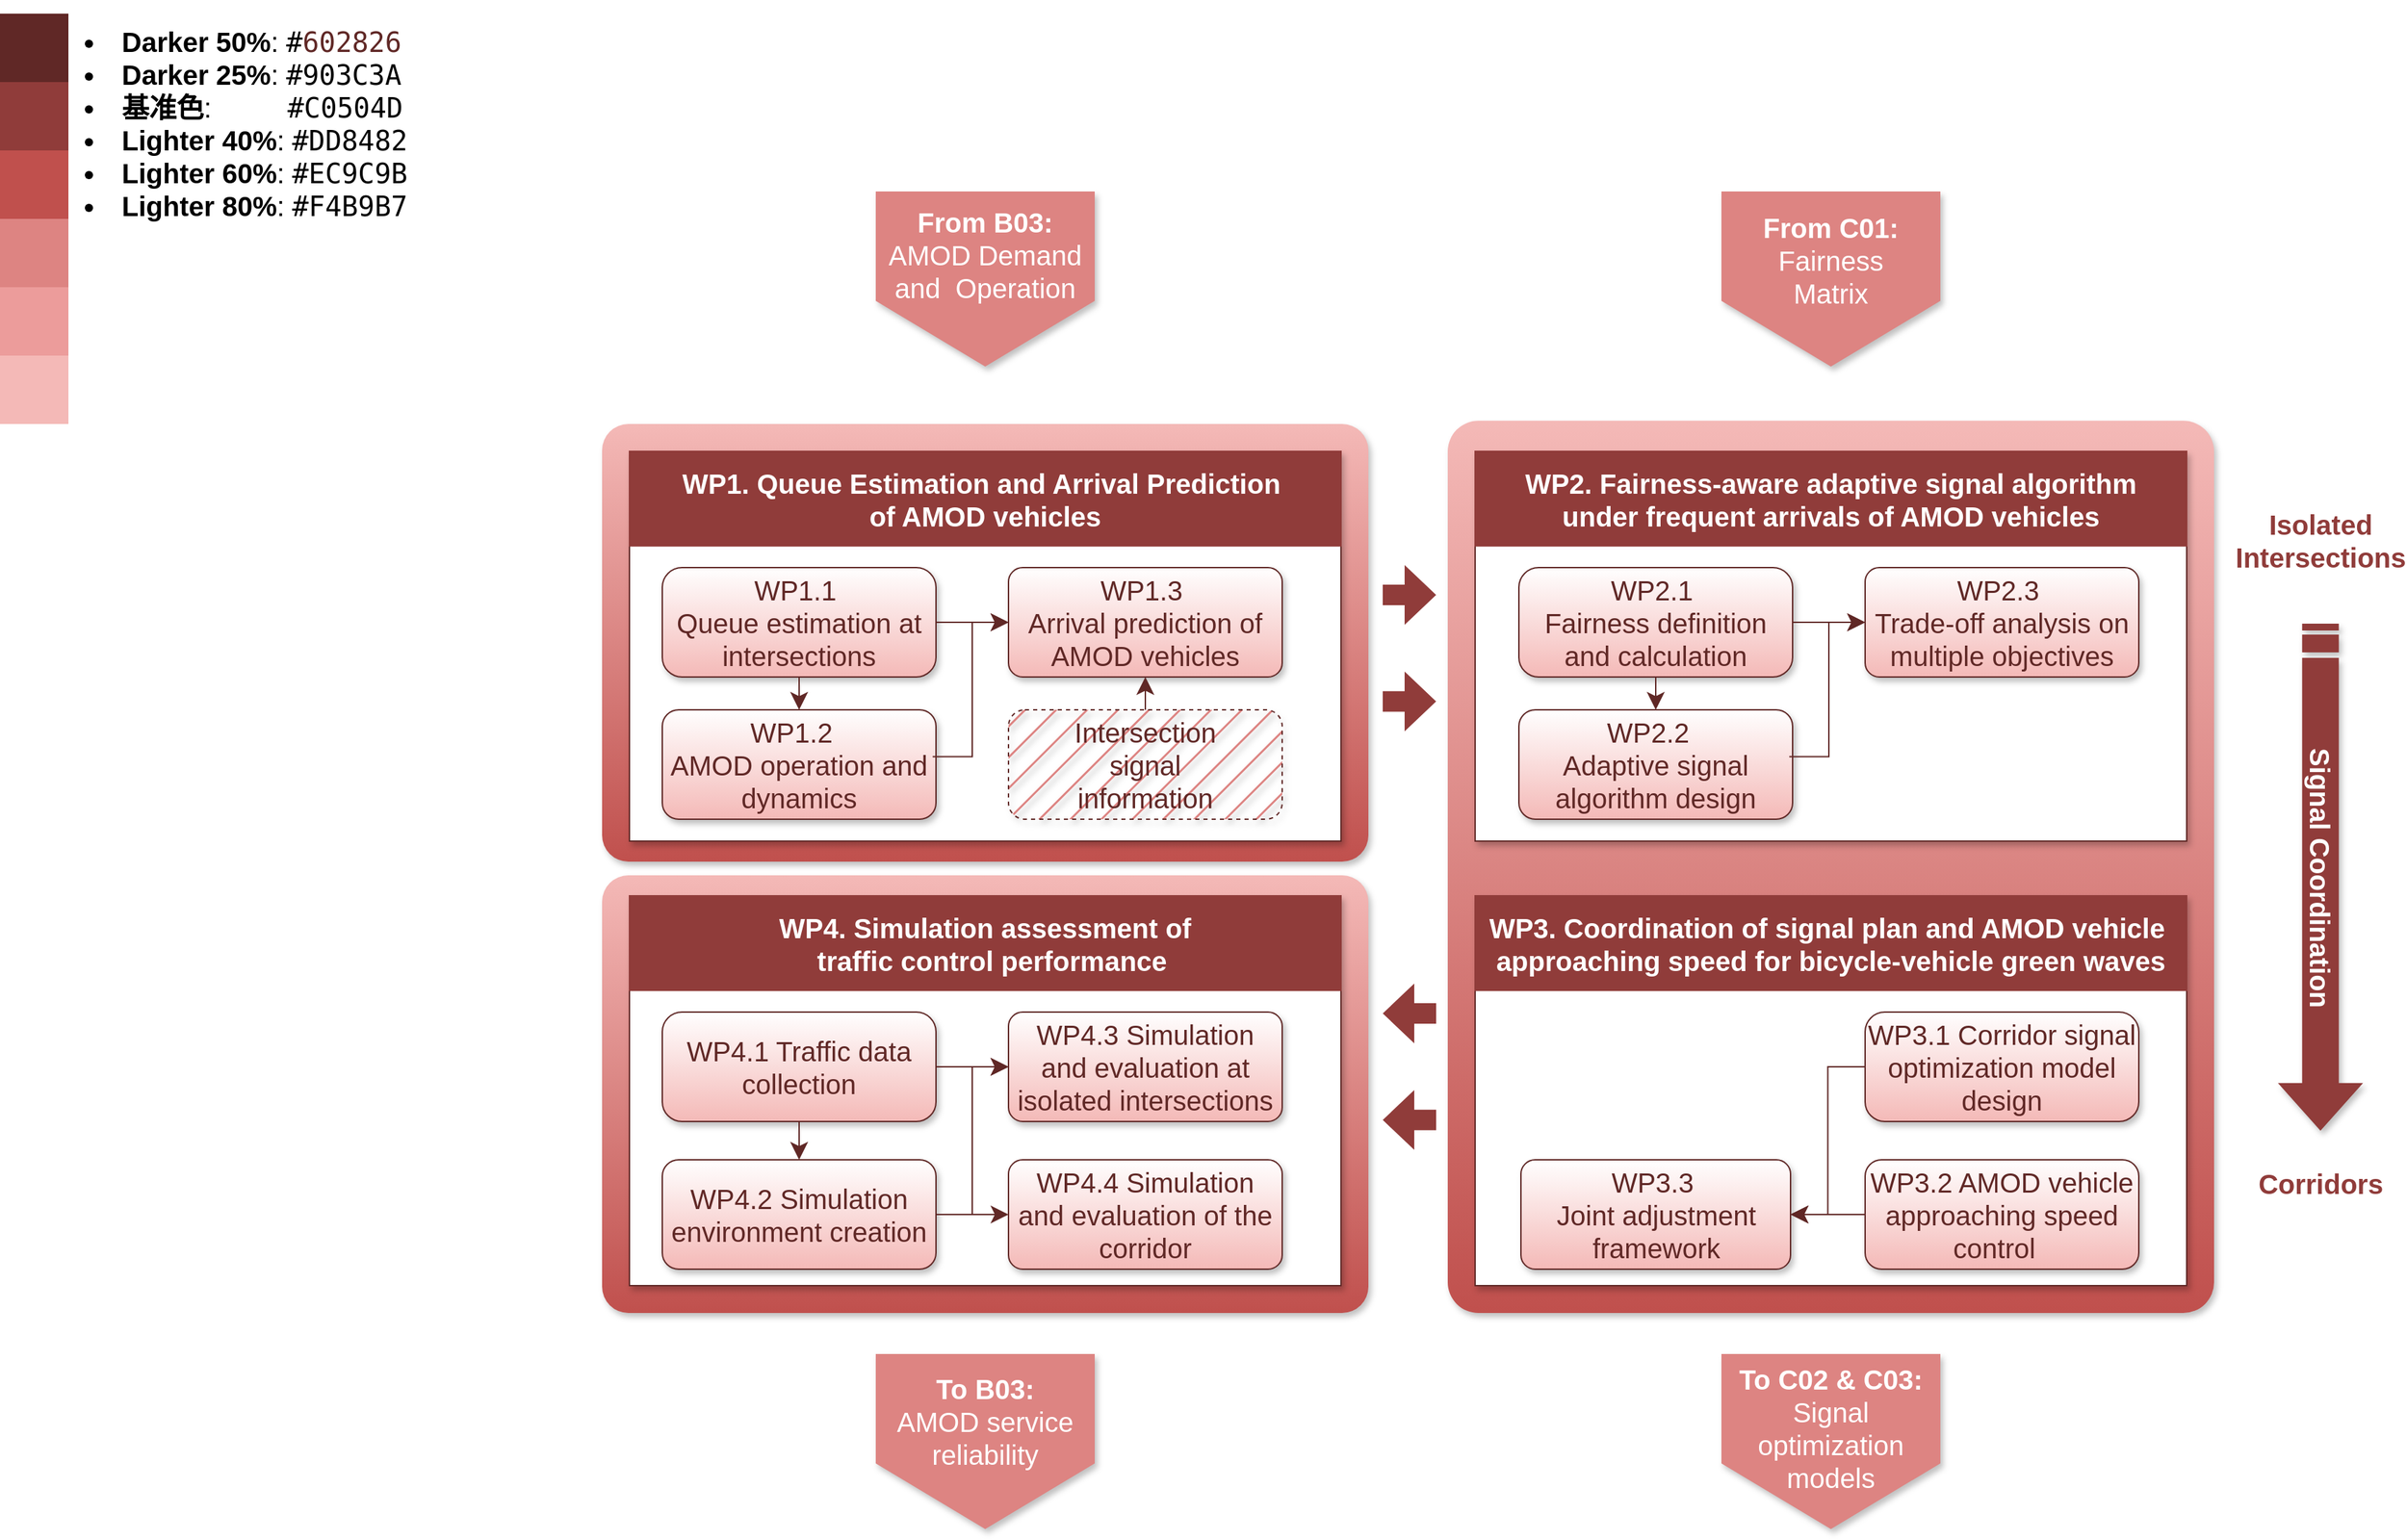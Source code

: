 <mxfile version="24.7.16">
  <diagram id="C5RBs43oDa-KdzZeNtuy" name="Page-1">
    <mxGraphModel dx="2442" dy="425" grid="1" gridSize="10" guides="1" tooltips="1" connect="1" arrows="1" fold="1" page="1" pageScale="1" pageWidth="1169" pageHeight="827" math="0" shadow="0">
      <root>
        <mxCell id="WIyWlLk6GJQsqaUBKTNV-0" />
        <object label="background" id="zRnvxChmmkFEFyJADCu1-0">
          <mxCell parent="WIyWlLk6GJQsqaUBKTNV-0" />
        </object>
        <mxCell id="zRnvxChmmkFEFyJADCu1-2" value="" style="rounded=1;whiteSpace=wrap;html=1;fillStyle=auto;fillColor=#F4B9B7;gradientColor=#C0504D;gradientDirection=south;dashed=1;strokeColor=none;shadow=1;arcSize=4;fontFamily=Arial;fontSource=https%3A%2F%2Ffonts.googleapis.com%2Fcss%3Ffamily%3DArial;" parent="zRnvxChmmkFEFyJADCu1-0" vertex="1">
          <mxGeometry x="1078" y="1157.62" width="560" height="652.38" as="geometry" />
        </mxCell>
        <mxCell id="zRnvxChmmkFEFyJADCu1-22" value="&lt;div&gt;&lt;br&gt;&lt;/div&gt;&lt;div&gt;&lt;div&gt;&lt;br&gt;&lt;/div&gt;&lt;div&gt;&lt;br&gt;&lt;/div&gt;&lt;div&gt;&lt;br&gt;&lt;/div&gt;&lt;div&gt;&lt;br&gt;&lt;/div&gt;&lt;div&gt;&lt;br&gt;&lt;/div&gt;&lt;div&gt;&lt;br&gt;&lt;/div&gt;&lt;div&gt;&lt;br&gt;&lt;/div&gt;&lt;div&gt;&lt;br&gt;&lt;/div&gt;&lt;div&gt;&lt;br&gt;&lt;/div&gt;&lt;br&gt;&lt;/div&gt;" style="rounded=0;whiteSpace=wrap;html=1;fillStyle=solid;fillColor=#FFFFFF;shadow=1;strokeColor=#602826;fontFamily=Arial;fontSource=https%3A%2F%2Ffonts.googleapis.com%2Fcss%3Ffamily%3DArial;" parent="zRnvxChmmkFEFyJADCu1-0" vertex="1">
          <mxGeometry x="1098" y="1180" width="520" height="285" as="geometry" />
        </mxCell>
        <mxCell id="zRnvxChmmkFEFyJADCu1-97" value="" style="rounded=1;whiteSpace=wrap;html=1;fillStyle=auto;fillColor=#F4B9B7;gradientColor=#C0504D;gradientDirection=south;dashed=1;strokeColor=none;shadow=1;arcSize=6;fontFamily=Arial;fontSource=https%3A%2F%2Ffonts.googleapis.com%2Fcss%3Ffamily%3DArial;" parent="zRnvxChmmkFEFyJADCu1-0" vertex="1">
          <mxGeometry x="460" y="1160" width="560" height="320" as="geometry" />
        </mxCell>
        <mxCell id="zRnvxChmmkFEFyJADCu1-23" value="&lt;div style=&quot;forced-color-adjust: none; font-style: normal; font-variant-ligatures: normal; font-variant-caps: normal; font-weight: 400; letter-spacing: normal; orphans: 2; text-align: center; text-indent: 0px; text-transform: none; widows: 2; word-spacing: 0px; -webkit-text-stroke-width: 0px; white-space: normal; text-decoration-thickness: initial; text-decoration-style: initial; text-decoration-color: initial; font-size: 20px;&quot;&gt;&lt;font style=&quot;font-size: 20px;&quot; color=&quot;#ffffff&quot;&gt;&lt;font style=&quot;font-size: 20px;&quot;&gt;&lt;b style=&quot;forced-color-adjust: none;&quot;&gt;WP2.&amp;nbsp;&lt;/b&gt;&lt;/font&gt;&lt;b style=&quot;&quot;&gt;Fairness-aware adaptive signal algorithm&lt;/b&gt;&lt;/font&gt;&lt;/div&gt;&lt;div style=&quot;font-size: 20px;&quot;&gt;&lt;b&gt;&lt;font style=&quot;font-size: 20px;&quot; color=&quot;#ffffff&quot;&gt;under frequent arrivals of AMOD vehicles&lt;/font&gt;&lt;/b&gt;&lt;/div&gt;" style="rounded=0;whiteSpace=wrap;html=1;align=center;verticalAlign=middle;fillColor=#903C3A;strokeColor=#903C3A;fontFamily=Arial;fontSource=https%3A%2F%2Ffonts.googleapis.com%2Fcss%3Ffamily%3DArial;aspect=fixed;" parent="zRnvxChmmkFEFyJADCu1-0" vertex="1">
          <mxGeometry x="1098" y="1180" width="520" height="69.15" as="geometry" />
        </mxCell>
        <mxCell id="zRnvxChmmkFEFyJADCu1-24" value="&lt;span style=&quot;font-weight: 400; font-size: 20px;&quot;&gt;&lt;font data-font-src=&quot;https://fonts.googleapis.com/css?family=Arial&quot; style=&quot;font-size: 20px;&quot;&gt;WP2.1&amp;nbsp;&lt;/font&gt;&lt;/span&gt;&lt;div style=&quot;font-size: 20px;&quot;&gt;&lt;span style=&quot;font-weight: 400; font-size: 20px;&quot;&gt;&lt;font data-font-src=&quot;https://fonts.googleapis.com/css?family=Arial&quot; style=&quot;font-size: 20px;&quot;&gt;Fairness definition and calculation&lt;/font&gt;&lt;/span&gt;&lt;/div&gt;" style="rounded=1;whiteSpace=wrap;html=1;arcSize=18;shadow=1;fontStyle=1;gradientColor=#F4B9B7;gradientDirection=south;strokeColor=#602826;fontColor=#602826;fontFamily=Arial;fontSource=https%3A%2F%2Ffonts.googleapis.com%2Fcss%3Ffamily%3DArial;fontSize=20;" parent="zRnvxChmmkFEFyJADCu1-0" vertex="1">
          <mxGeometry x="1130" y="1265" width="200" height="80" as="geometry" />
        </mxCell>
        <mxCell id="zRnvxChmmkFEFyJADCu1-25" value="WP2.2&amp;nbsp;&amp;nbsp;&lt;div style=&quot;font-size: 20px;&quot;&gt;Adaptive signal algorithm design&lt;/div&gt;" style="text;html=1;align=center;verticalAlign=middle;whiteSpace=wrap;rounded=1;strokeColor=#602826;fillColor=default;shadow=1;fontStyle=0;gradientColor=#F4B9B7;gradientDirection=south;fontColor=#602826;fontFamily=Arial;fontSource=https%3A%2F%2Ffonts.googleapis.com%2Fcss%3Ffamily%3DArial;fontSize=20;" parent="zRnvxChmmkFEFyJADCu1-0" vertex="1">
          <mxGeometry x="1130" y="1369" width="200" height="80" as="geometry" />
        </mxCell>
        <mxCell id="zRnvxChmmkFEFyJADCu1-26" value="&lt;span style=&quot;font-weight: 400; font-size: 20px;&quot;&gt;WP2.3&amp;nbsp;&lt;/span&gt;&lt;div style=&quot;font-size: 20px;&quot;&gt;&lt;span style=&quot;font-weight: 400; font-size: 20px;&quot;&gt;Trade-off analysis on multiple objectives&lt;/span&gt;&lt;/div&gt;" style="rounded=1;whiteSpace=wrap;html=1;arcSize=13;shadow=1;fontStyle=1;gradientColor=#F4B9B7;gradientDirection=south;fillColor=#FFFFFF;strokeColor=#602826;fontColor=#602826;fontFamily=Arial;fontSource=https%3A%2F%2Ffonts.googleapis.com%2Fcss%3Ffamily%3DArial;fontSize=20;" parent="zRnvxChmmkFEFyJADCu1-0" vertex="1">
          <mxGeometry x="1383" y="1265" width="200" height="80" as="geometry" />
        </mxCell>
        <mxCell id="zRnvxChmmkFEFyJADCu1-44" value="&lt;b style=&quot;font-size: 20px;&quot;&gt;Isolated Intersections&lt;/b&gt;" style="text;html=1;align=center;verticalAlign=middle;whiteSpace=wrap;rounded=0;fontColor=#903C3A;fontFamily=Arial;fontSource=https%3A%2F%2Ffonts.googleapis.com%2Fcss%3Ffamily%3DArial;fontSize=20;" parent="zRnvxChmmkFEFyJADCu1-0" vertex="1">
          <mxGeometry x="1685.77" y="1230" width="60" height="30" as="geometry" />
        </mxCell>
        <mxCell id="zRnvxChmmkFEFyJADCu1-45" value="&lt;b style=&quot;font-size: 20px;&quot;&gt;Corridors&lt;/b&gt;" style="text;html=1;align=center;verticalAlign=middle;whiteSpace=wrap;rounded=0;fontColor=#903C3A;fontFamily=Arial;fontSource=https%3A%2F%2Ffonts.googleapis.com%2Fcss%3Ffamily%3DArial;fontSize=20;" parent="zRnvxChmmkFEFyJADCu1-0" vertex="1">
          <mxGeometry x="1675.77" y="1700" width="80" height="30" as="geometry" />
        </mxCell>
        <mxCell id="zRnvxChmmkFEFyJADCu1-57" value="&lt;b style=&quot;font-size: 20px;&quot;&gt;&lt;font color=&quot;#ffffff&quot; style=&quot;font-size: 20px;&quot;&gt;Signal Coordination&lt;/font&gt;&lt;/b&gt;" style="html=1;shadow=1;dashed=0;align=center;verticalAlign=middle;shape=mxgraph.arrows2.stripedArrow;dy=0.57;dx=33.74;notch=25;rotation=90;strokeColor=#903C3A;fontFamily=Arial;fontSource=https%3A%2F%2Ffonts.googleapis.com%2Fcss%3Ffamily%3DArial;fontSize=20;fillColor=#903C3A;" parent="zRnvxChmmkFEFyJADCu1-0" vertex="1">
          <mxGeometry x="1530.995" y="1461.28" width="369.55" height="60" as="geometry" />
        </mxCell>
        <mxCell id="zRnvxChmmkFEFyJADCu1-76" value="" style="edgeStyle=orthogonalEdgeStyle;rounded=0;html=1;jettySize=auto;orthogonalLoop=1;fontSize=20;endArrow=classic;endFill=1;endSize=10;strokeWidth=1;shadow=0;labelBackgroundColor=none;entryX=0.5;entryY=0;entryDx=0;entryDy=0;strokeColor=#602826;fontFamily=Arial;fontSource=https%3A%2F%2Ffonts.googleapis.com%2Fcss%3Ffamily%3DArial;exitX=0.5;exitY=1;exitDx=0;exitDy=0;" parent="zRnvxChmmkFEFyJADCu1-0" source="zRnvxChmmkFEFyJADCu1-24" target="zRnvxChmmkFEFyJADCu1-25" edge="1">
          <mxGeometry y="10" relative="1" as="geometry">
            <mxPoint as="offset" />
            <mxPoint x="1419" y="1390" as="sourcePoint" />
            <mxPoint x="1419.04" y="1366" as="targetPoint" />
            <Array as="points" />
          </mxGeometry>
        </mxCell>
        <mxCell id="SRxlYoo3FdKlpQXrsNi6-1" value="" style="group" parent="zRnvxChmmkFEFyJADCu1-0" vertex="1" connectable="0">
          <mxGeometry x="660" y="1840" width="160" height="128" as="geometry" />
        </mxCell>
        <mxCell id="zRnvxChmmkFEFyJADCu1-40" value="" style="shape=offPageConnector;whiteSpace=wrap;html=1;rounded=0;fillColor=#DD8482;strokeColor=none;shadow=1;fontFamily=Arial;fontSource=https%3A%2F%2Ffonts.googleapis.com%2Fcss%3Ffamily%3DArial;aspect=fixed;" parent="SRxlYoo3FdKlpQXrsNi6-1" vertex="1">
          <mxGeometry width="160" height="128" as="geometry" />
        </mxCell>
        <mxCell id="zRnvxChmmkFEFyJADCu1-41" value="To B03:&lt;div style=&quot;font-size: 20px;&quot;&gt;&lt;span style=&quot;font-weight: normal; font-size: 20px;&quot;&gt;AMOD service reliability&lt;/span&gt;&lt;/div&gt;" style="text;html=1;align=center;verticalAlign=middle;whiteSpace=wrap;rounded=0;fontStyle=1;fontColor=#FFFFFF;fontFamily=Arial;fontSource=https%3A%2F%2Ffonts.googleapis.com%2Fcss%3Ffamily%3DArial;fontSize=20;" parent="SRxlYoo3FdKlpQXrsNi6-1" vertex="1">
          <mxGeometry x="5" y="31.5" width="150" height="35.44" as="geometry" />
        </mxCell>
        <mxCell id="SRxlYoo3FdKlpQXrsNi6-2" value="" style="group" parent="zRnvxChmmkFEFyJADCu1-0" vertex="1" connectable="0">
          <mxGeometry x="1278" y="1840" width="160" height="128" as="geometry" />
        </mxCell>
        <mxCell id="zRnvxChmmkFEFyJADCu1-42" value="" style="shape=offPageConnector;whiteSpace=wrap;html=1;rounded=0;fillColor=#DD8482;strokeColor=none;shadow=1;fontFamily=Arial;fontSource=https%3A%2F%2Ffonts.googleapis.com%2Fcss%3Ffamily%3DArial;aspect=fixed;" parent="SRxlYoo3FdKlpQXrsNi6-2" vertex="1">
          <mxGeometry width="160" height="128" as="geometry" />
        </mxCell>
        <mxCell id="zRnvxChmmkFEFyJADCu1-43" value="To C02 &amp;amp; C03:&lt;div style=&quot;font-size: 20px;&quot;&gt;&lt;span style=&quot;font-weight: normal; font-size: 20px;&quot;&gt;Signal optimization models&lt;/span&gt;&lt;/div&gt;" style="text;html=1;align=center;verticalAlign=middle;whiteSpace=wrap;rounded=0;fontStyle=1;fontColor=#FFFFFF;fontFamily=Arial;fontSource=https%3A%2F%2Ffonts.googleapis.com%2Fcss%3Ffamily%3DArial;fontSize=20;" parent="SRxlYoo3FdKlpQXrsNi6-2" vertex="1">
          <mxGeometry x="5" y="36.5" width="150" height="35" as="geometry" />
        </mxCell>
        <mxCell id="SRxlYoo3FdKlpQXrsNi6-3" value="" style="group" parent="zRnvxChmmkFEFyJADCu1-0" vertex="1" connectable="0">
          <mxGeometry x="660" y="990" width="160" height="128" as="geometry" />
        </mxCell>
        <mxCell id="zRnvxChmmkFEFyJADCu1-3" value="" style="shape=offPageConnector;whiteSpace=wrap;html=1;rounded=0;fillColor=#DD8482;strokeColor=none;shadow=1;fontFamily=Arial;fontSource=https%3A%2F%2Ffonts.googleapis.com%2Fcss%3Ffamily%3DArial;aspect=fixed;" parent="SRxlYoo3FdKlpQXrsNi6-3" vertex="1">
          <mxGeometry width="160" height="128" as="geometry" />
        </mxCell>
        <mxCell id="zRnvxChmmkFEFyJADCu1-4" value="From B03:&lt;div style=&quot;font-size: 20px;&quot;&gt;&lt;span style=&quot;font-weight: normal; font-size: 20px;&quot;&gt;AMOD Demand and&amp;nbsp; Operation&lt;/span&gt;&lt;/div&gt;" style="text;html=1;align=center;verticalAlign=middle;whiteSpace=wrap;rounded=0;fontStyle=1;fontColor=#FFFFFF;fontFamily=Arial;fontSource=https%3A%2F%2Ffonts.googleapis.com%2Fcss%3Ffamily%3DArial;fontSize=20;" parent="SRxlYoo3FdKlpQXrsNi6-3" vertex="1">
          <mxGeometry x="5" y="29" width="150" height="33.5" as="geometry" />
        </mxCell>
        <mxCell id="SRxlYoo3FdKlpQXrsNi6-4" value="" style="group" parent="zRnvxChmmkFEFyJADCu1-0" vertex="1" connectable="0">
          <mxGeometry x="1278" y="990" width="160" height="128" as="geometry" />
        </mxCell>
        <mxCell id="zRnvxChmmkFEFyJADCu1-5" value="" style="shape=offPageConnector;whiteSpace=wrap;html=1;rounded=0;fillColor=#DD8482;strokeColor=none;shadow=1;fontFamily=Arial;fontSource=https%3A%2F%2Ffonts.googleapis.com%2Fcss%3Ffamily%3DArial;aspect=fixed;" parent="SRxlYoo3FdKlpQXrsNi6-4" vertex="1">
          <mxGeometry width="160" height="128" as="geometry" />
        </mxCell>
        <mxCell id="zRnvxChmmkFEFyJADCu1-6" value="&lt;font data-font-src=&quot;https://fonts.googleapis.com/css?family=Arial&quot; style=&quot;font-size: 20px;&quot;&gt;From C01:&lt;/font&gt;&lt;div style=&quot;font-size: 20px;&quot;&gt;&lt;span style=&quot;font-weight: normal; font-size: 20px;&quot;&gt;&lt;font data-font-src=&quot;https://fonts.googleapis.com/css?family=Arial&quot; style=&quot;font-size: 20px;&quot;&gt;Fairness&lt;/font&gt;&lt;/span&gt;&lt;/div&gt;&lt;div style=&quot;font-size: 20px;&quot;&gt;&lt;span style=&quot;font-weight: normal; font-size: 20px;&quot;&gt;&lt;font style=&quot;font-size: 20px;&quot;&gt;Matrix&lt;/font&gt;&lt;/span&gt;&lt;/div&gt;" style="text;html=1;align=center;verticalAlign=middle;whiteSpace=wrap;rounded=0;fontStyle=1;fontColor=#FFFFFF;fontFamily=Arial;fontSource=https%3A%2F%2Ffonts.googleapis.com%2Fcss%3Ffamily%3DArial;fontSize=20;" parent="SRxlYoo3FdKlpQXrsNi6-4" vertex="1">
          <mxGeometry x="5" y="32.5" width="150" height="35" as="geometry" />
        </mxCell>
        <mxCell id="SRxlYoo3FdKlpQXrsNi6-8" value="" style="edgeStyle=orthogonalEdgeStyle;rounded=0;orthogonalLoop=1;jettySize=auto;html=1;strokeColor=#602826;endSize=10;entryX=0;entryY=0.5;entryDx=0;entryDy=0;" parent="zRnvxChmmkFEFyJADCu1-0" source="zRnvxChmmkFEFyJADCu1-24" target="zRnvxChmmkFEFyJADCu1-26" edge="1">
          <mxGeometry relative="1" as="geometry">
            <mxPoint x="1394" y="1304" as="targetPoint" />
          </mxGeometry>
        </mxCell>
        <mxCell id="sRhsCP6IzzSx_rNH7XnL-1" value="" style="edgeStyle=orthogonalEdgeStyle;rounded=0;html=1;jettySize=auto;orthogonalLoop=1;fontSize=20;endArrow=classic;endFill=1;endSize=10;strokeWidth=1;shadow=0;labelBackgroundColor=none;entryX=0;entryY=0.5;entryDx=0;entryDy=0;strokeColor=#602826;fontFamily=Arial;fontSource=https%3A%2F%2Ffonts.googleapis.com%2Fcss%3Ffamily%3DArial;exitX=0.988;exitY=0.428;exitDx=0;exitDy=0;exitPerimeter=0;" parent="zRnvxChmmkFEFyJADCu1-0" source="zRnvxChmmkFEFyJADCu1-25" target="zRnvxChmmkFEFyJADCu1-26" edge="1">
          <mxGeometry y="10" relative="1" as="geometry">
            <mxPoint as="offset" />
            <mxPoint x="1248" y="1348" as="sourcePoint" />
            <mxPoint x="1394" y="1299" as="targetPoint" />
            <Array as="points" />
          </mxGeometry>
        </mxCell>
        <mxCell id="sRhsCP6IzzSx_rNH7XnL-3" value="" style="edgeStyle=orthogonalEdgeStyle;rounded=0;html=1;jettySize=auto;orthogonalLoop=1;fontSize=20;endArrow=classic;endFill=1;endSize=10;strokeWidth=1;shadow=0;labelBackgroundColor=none;entryX=0.5;entryY=0;entryDx=0;entryDy=0;strokeColor=#903C3A;fontFamily=Arial;fontSource=https%3A%2F%2Ffonts.googleapis.com%2Fcss%3Ffamily%3DArial;exitX=0.5;exitY=1;exitDx=0;exitDy=0;" parent="zRnvxChmmkFEFyJADCu1-0" edge="1">
          <mxGeometry y="10" relative="1" as="geometry">
            <mxPoint as="offset" />
            <mxPoint x="1493" y="1673" as="sourcePoint" />
            <mxPoint x="1493" y="1710" as="targetPoint" />
            <Array as="points" />
          </mxGeometry>
        </mxCell>
        <mxCell id="sRhsCP6IzzSx_rNH7XnL-4" value="&lt;div&gt;&lt;br&gt;&lt;/div&gt;&lt;div&gt;&lt;div&gt;&lt;br&gt;&lt;/div&gt;&lt;div&gt;&lt;br&gt;&lt;/div&gt;&lt;div&gt;&lt;br&gt;&lt;/div&gt;&lt;div&gt;&lt;br&gt;&lt;/div&gt;&lt;div&gt;&lt;br&gt;&lt;/div&gt;&lt;div&gt;&lt;br&gt;&lt;/div&gt;&lt;div&gt;&lt;br&gt;&lt;/div&gt;&lt;div&gt;&lt;br&gt;&lt;/div&gt;&lt;div&gt;&lt;br&gt;&lt;/div&gt;&lt;br&gt;&lt;/div&gt;" style="rounded=0;whiteSpace=wrap;html=1;fillStyle=solid;fillColor=#FFFFFF;shadow=1;strokeColor=#602826;fontFamily=Arial;fontSource=https%3A%2F%2Ffonts.googleapis.com%2Fcss%3Ffamily%3DArial;" parent="zRnvxChmmkFEFyJADCu1-0" vertex="1">
          <mxGeometry x="1098" y="1505" width="520" height="285" as="geometry" />
        </mxCell>
        <mxCell id="sRhsCP6IzzSx_rNH7XnL-5" value="&lt;div style=&quot;forced-color-adjust: none; font-style: normal; font-variant-ligatures: normal; font-variant-caps: normal; font-weight: 400; letter-spacing: normal; orphans: 2; text-align: center; text-indent: 0px; text-transform: none; widows: 2; word-spacing: 0px; -webkit-text-stroke-width: 0px; white-space: normal; text-decoration-thickness: initial; text-decoration-style: initial; text-decoration-color: initial; font-size: 20px;&quot;&gt;&lt;div style=&quot;font-weight: 700;&quot;&gt;&lt;font style=&quot;font-size: 20px;&quot; color=&quot;#ffffff&quot;&gt;WP3.&amp;nbsp;&lt;span style=&quot;text-align: start; white-space: pre;&quot;&gt;Coordination of signal plan and AMOD vehicle &lt;/span&gt;&lt;/font&gt;&lt;/div&gt;&lt;div style=&quot;font-weight: 700;&quot;&gt;&lt;font style=&quot;font-size: 20px;&quot; color=&quot;#ffffff&quot;&gt;&lt;span style=&quot;text-align: start; white-space: pre;&quot;&gt;approaching speed for bicycle-vehicle &lt;/span&gt;&lt;/font&gt;&lt;span style=&quot;color: rgb(255, 255, 255); text-align: start; white-space: pre;&quot;&gt;green wave&lt;/span&gt;&lt;span style=&quot;color: rgb(255, 255, 255); text-align: start; white-space: pre;&quot;&gt;s&lt;/span&gt;&lt;/div&gt;&lt;/div&gt;" style="rounded=0;whiteSpace=wrap;html=1;align=center;verticalAlign=middle;fillColor=#903C3A;strokeColor=#903C3A;fontFamily=Arial;fontSource=https%3A%2F%2Ffonts.googleapis.com%2Fcss%3Ffamily%3DArial;aspect=fixed;" parent="zRnvxChmmkFEFyJADCu1-0" vertex="1">
          <mxGeometry x="1098" y="1505" width="520" height="69.15" as="geometry" />
        </mxCell>
        <mxCell id="sRhsCP6IzzSx_rNH7XnL-6" value="&lt;span style=&quot;&quot;&gt;WP3.1&amp;nbsp;&lt;span style=&quot;background-color: initial;&quot;&gt;Corridor signal optimization model design&lt;/span&gt;&lt;/span&gt;" style="rounded=1;whiteSpace=wrap;html=1;arcSize=18;shadow=1;fontStyle=0;gradientColor=#F4B9B7;gradientDirection=south;strokeColor=#602826;fontColor=#602826;fontFamily=Arial;fontSource=https%3A%2F%2Ffonts.googleapis.com%2Fcss%3Ffamily%3DArial;fontSize=20;" parent="zRnvxChmmkFEFyJADCu1-0" vertex="1">
          <mxGeometry x="1383" y="1590" width="200" height="80" as="geometry" />
        </mxCell>
        <mxCell id="sRhsCP6IzzSx_rNH7XnL-7" value="&lt;span style=&quot;&quot;&gt;&lt;font style=&quot;font-size: 20px;&quot;&gt;WP3.2 AMOD vehicle approaching speed control&amp;nbsp;&amp;nbsp;&lt;/font&gt;&lt;/span&gt;" style="text;html=1;align=center;verticalAlign=middle;whiteSpace=wrap;rounded=1;strokeColor=#602826;fillColor=default;shadow=1;fontStyle=0;gradientColor=#F4B9B7;gradientDirection=south;fontColor=#602826;fontFamily=Arial;fontSource=https%3A%2F%2Ffonts.googleapis.com%2Fcss%3Ffamily%3DArial;fontSize=20;" parent="zRnvxChmmkFEFyJADCu1-0" vertex="1">
          <mxGeometry x="1383" y="1698" width="200" height="80" as="geometry" />
        </mxCell>
        <mxCell id="sRhsCP6IzzSx_rNH7XnL-8" value="&lt;span style=&quot;font-weight: 400;&quot;&gt;&lt;font style=&quot;font-size: 20px;&quot;&gt;WP3.3&amp;nbsp;&lt;/font&gt;&lt;/span&gt;&lt;div style=&quot;&quot;&gt;&lt;span style=&quot;font-weight: 400;&quot;&gt;Joint adjustment framework&lt;/span&gt;&lt;/div&gt;" style="rounded=1;whiteSpace=wrap;html=1;arcSize=13;shadow=1;fontStyle=1;gradientColor=#F4B9B7;gradientDirection=south;fillColor=#FFFFFF;strokeColor=#602826;fontColor=#602826;fontFamily=Arial;fontSource=https%3A%2F%2Ffonts.googleapis.com%2Fcss%3Ffamily%3DArial;fontSize=20;" parent="zRnvxChmmkFEFyJADCu1-0" vertex="1">
          <mxGeometry x="1131.5" y="1698" width="197" height="80" as="geometry" />
        </mxCell>
        <mxCell id="sRhsCP6IzzSx_rNH7XnL-10" value="" style="edgeStyle=orthogonalEdgeStyle;rounded=0;orthogonalLoop=1;jettySize=auto;html=1;strokeColor=#602826;endSize=10;entryX=1;entryY=0.5;entryDx=0;entryDy=0;" parent="zRnvxChmmkFEFyJADCu1-0" source="sRhsCP6IzzSx_rNH7XnL-6" target="sRhsCP6IzzSx_rNH7XnL-8" edge="1">
          <mxGeometry relative="1" as="geometry">
            <mxPoint x="1394" y="1889" as="targetPoint" />
          </mxGeometry>
        </mxCell>
        <mxCell id="sRhsCP6IzzSx_rNH7XnL-11" value="" style="edgeStyle=orthogonalEdgeStyle;rounded=0;html=1;jettySize=auto;orthogonalLoop=1;fontSize=20;endArrow=classic;endFill=1;endSize=10;strokeWidth=1;shadow=0;labelBackgroundColor=none;entryX=1;entryY=0.5;entryDx=0;entryDy=0;strokeColor=#602826;fontFamily=Arial;fontSource=https%3A%2F%2Ffonts.googleapis.com%2Fcss%3Ffamily%3DArial;exitX=0;exitY=0.5;exitDx=0;exitDy=0;" parent="zRnvxChmmkFEFyJADCu1-0" source="sRhsCP6IzzSx_rNH7XnL-7" target="sRhsCP6IzzSx_rNH7XnL-8" edge="1">
          <mxGeometry y="10" relative="1" as="geometry">
            <mxPoint as="offset" />
            <mxPoint x="1248" y="1933" as="sourcePoint" />
            <mxPoint x="1394" y="1884" as="targetPoint" />
            <Array as="points" />
          </mxGeometry>
        </mxCell>
        <mxCell id="wY2xXW73RIS2hQM-EA6c-21" value="" style="edgeStyle=orthogonalEdgeStyle;rounded=0;html=1;jettySize=auto;orthogonalLoop=1;fontSize=20;endArrow=classic;endFill=1;endSize=10;strokeWidth=1;shadow=0;labelBackgroundColor=none;entryX=0;entryY=0.5;entryDx=0;entryDy=0;strokeColor=#903C3A;fontFamily=Arial;fontSource=https%3A%2F%2Ffonts.googleapis.com%2Fcss%3Ffamily%3DArial;exitX=1;exitY=0.5;exitDx=0;exitDy=0;" parent="zRnvxChmmkFEFyJADCu1-0" source="wY2xXW73RIS2hQM-EA6c-25" edge="1">
          <mxGeometry y="10" relative="1" as="geometry">
            <mxPoint as="offset" />
            <mxPoint x="622" y="1353" as="sourcePoint" />
            <mxPoint x="768" y="1304" as="targetPoint" />
            <Array as="points" />
          </mxGeometry>
        </mxCell>
        <mxCell id="wY2xXW73RIS2hQM-EA6c-22" value="" style="edgeStyle=orthogonalEdgeStyle;rounded=0;html=1;jettySize=auto;orthogonalLoop=1;fontSize=20;endArrow=classic;endFill=1;endSize=10;strokeWidth=1;shadow=0;labelBackgroundColor=none;entryX=0.5;entryY=0;entryDx=0;entryDy=0;strokeColor=#903C3A;fontFamily=Arial;fontSource=https%3A%2F%2Ffonts.googleapis.com%2Fcss%3Ffamily%3DArial;exitX=0.5;exitY=1;exitDx=0;exitDy=0;" parent="zRnvxChmmkFEFyJADCu1-0" edge="1">
          <mxGeometry y="10" relative="1" as="geometry">
            <mxPoint as="offset" />
            <mxPoint x="614" y="1348" as="sourcePoint" />
            <mxPoint x="614" y="1385" as="targetPoint" />
            <Array as="points" />
          </mxGeometry>
        </mxCell>
        <mxCell id="wY2xXW73RIS2hQM-EA6c-23" value="&lt;div&gt;&lt;br&gt;&lt;/div&gt;&lt;div&gt;&lt;div&gt;&lt;br&gt;&lt;/div&gt;&lt;div&gt;&lt;br&gt;&lt;/div&gt;&lt;div&gt;&lt;br&gt;&lt;/div&gt;&lt;div&gt;&lt;br&gt;&lt;/div&gt;&lt;div&gt;&lt;br&gt;&lt;/div&gt;&lt;div&gt;&lt;br&gt;&lt;/div&gt;&lt;div&gt;&lt;br&gt;&lt;/div&gt;&lt;div&gt;&lt;br&gt;&lt;/div&gt;&lt;div&gt;&lt;br&gt;&lt;/div&gt;&lt;br&gt;&lt;/div&gt;" style="rounded=0;whiteSpace=wrap;html=1;fillStyle=solid;fillColor=#FFFFFF;shadow=1;strokeColor=#602826;fontFamily=Arial;fontSource=https%3A%2F%2Ffonts.googleapis.com%2Fcss%3Ffamily%3DArial;" parent="zRnvxChmmkFEFyJADCu1-0" vertex="1">
          <mxGeometry x="480" y="1180" width="520" height="285" as="geometry" />
        </mxCell>
        <mxCell id="wY2xXW73RIS2hQM-EA6c-24" value="&lt;div style=&quot;forced-color-adjust: none; font-style: normal; font-variant-ligatures: normal; font-variant-caps: normal; font-weight: 400; letter-spacing: normal; orphans: 2; text-align: center; text-indent: 0px; text-transform: none; widows: 2; word-spacing: 0px; -webkit-text-stroke-width: 0px; white-space: normal; text-decoration-thickness: initial; text-decoration-style: initial; text-decoration-color: initial; font-size: 20px;&quot;&gt;&lt;font style=&quot;font-size: 20px;&quot; color=&quot;#ffffff&quot;&gt;&lt;font style=&quot;font-size: 20px;&quot;&gt;&lt;b style=&quot;forced-color-adjust: none;&quot;&gt;WP1.&amp;nbsp;&lt;/b&gt;&lt;/font&gt;&lt;/font&gt;&lt;b style=&quot;background-color: initial; color: rgb(255, 255, 255);&quot;&gt;&lt;font style=&quot;font-size: 20px;&quot;&gt;Queue Estimation and Arrival Prediction&amp;nbsp;&lt;/font&gt;&lt;/b&gt;&lt;/div&gt;&lt;div style=&quot;font-size: 20px;&quot;&gt;&lt;b&gt;&lt;font style=&quot;font-size: 20px;&quot; color=&quot;#ffffff&quot;&gt;of AMOD vehicles&lt;/font&gt;&lt;/b&gt;&lt;/div&gt;" style="rounded=0;whiteSpace=wrap;html=1;align=center;verticalAlign=middle;fillColor=#903C3A;strokeColor=#903C3A;fontFamily=Arial;fontSource=https%3A%2F%2Ffonts.googleapis.com%2Fcss%3Ffamily%3DArial;aspect=fixed;" parent="zRnvxChmmkFEFyJADCu1-0" vertex="1">
          <mxGeometry x="480" y="1180" width="520" height="69.15" as="geometry" />
        </mxCell>
        <mxCell id="wY2xXW73RIS2hQM-EA6c-25" value="&lt;span style=&quot;font-weight: 400;&quot;&gt;&lt;font data-font-src=&quot;https://fonts.googleapis.com/css?family=Arial&quot; style=&quot;font-size: 20px;&quot;&gt;WP1.1&amp;nbsp;&lt;/font&gt;&lt;/span&gt;&lt;div style=&quot;&quot;&gt;&lt;span style=&quot;font-weight: 400;&quot;&gt;&lt;font style=&quot;font-size: 20px;&quot;&gt;Queue estimation at intersections&lt;/font&gt;&lt;/span&gt;&lt;br&gt;&lt;/div&gt;" style="rounded=1;whiteSpace=wrap;html=1;arcSize=18;shadow=1;fontStyle=1;gradientColor=#F4B9B7;gradientDirection=south;strokeColor=#602826;fontColor=#602826;fontFamily=Arial;fontSource=https%3A%2F%2Ffonts.googleapis.com%2Fcss%3Ffamily%3DArial;fontSize=20;" parent="zRnvxChmmkFEFyJADCu1-0" vertex="1">
          <mxGeometry x="504" y="1265" width="200" height="80" as="geometry" />
        </mxCell>
        <mxCell id="wY2xXW73RIS2hQM-EA6c-26" value="&lt;span style=&quot;font-weight: 400;&quot;&gt;&lt;font style=&quot;font-size: 20px;&quot;&gt;WP1.2&amp;nbsp;&amp;nbsp;&lt;/font&gt;&lt;/span&gt;&lt;div style=&quot;&quot;&gt;&lt;span style=&quot;font-weight: 400;&quot;&gt;&lt;font style=&quot;font-size: 20px;&quot;&gt;AMOD operation and dynamics&lt;/font&gt;&lt;/span&gt;&lt;/div&gt;" style="text;html=1;align=center;verticalAlign=middle;whiteSpace=wrap;rounded=1;strokeColor=#602826;fillColor=default;shadow=1;fontStyle=1;gradientColor=#F4B9B7;gradientDirection=south;fontColor=#602826;fontFamily=Arial;fontSource=https%3A%2F%2Ffonts.googleapis.com%2Fcss%3Ffamily%3DArial;fontSize=20;" parent="zRnvxChmmkFEFyJADCu1-0" vertex="1">
          <mxGeometry x="504" y="1369" width="200" height="80" as="geometry" />
        </mxCell>
        <mxCell id="wY2xXW73RIS2hQM-EA6c-27" value="&lt;span style=&quot;&quot;&gt;&lt;font style=&quot;font-size: 20px;&quot;&gt;WP1.3&amp;nbsp;&lt;/font&gt;&lt;/span&gt;&lt;div style=&quot;&quot;&gt;&lt;span style=&quot;&quot;&gt;&lt;font style=&quot;font-size: 20px;&quot;&gt;Arrival prediction of AMOD vehicles&lt;/font&gt;&lt;/span&gt;&lt;/div&gt;" style="rounded=1;whiteSpace=wrap;html=1;arcSize=13;shadow=1;fontStyle=0;gradientColor=#F4B9B7;gradientDirection=south;fillColor=#FFFFFF;strokeColor=#602826;fontColor=#602826;fontFamily=Arial;fontSource=https%3A%2F%2Ffonts.googleapis.com%2Fcss%3Ffamily%3DArial;fontSize=20;" parent="zRnvxChmmkFEFyJADCu1-0" vertex="1">
          <mxGeometry x="757" y="1265" width="200" height="80" as="geometry" />
        </mxCell>
        <mxCell id="wY2xXW73RIS2hQM-EA6c-28" value="" style="edgeStyle=orthogonalEdgeStyle;rounded=0;html=1;jettySize=auto;orthogonalLoop=1;fontSize=20;endArrow=classic;endFill=1;endSize=10;strokeWidth=1;shadow=0;labelBackgroundColor=none;entryX=0.5;entryY=0;entryDx=0;entryDy=0;strokeColor=#602826;fontFamily=Arial;fontSource=https%3A%2F%2Ffonts.googleapis.com%2Fcss%3Ffamily%3DArial;exitX=0.5;exitY=1;exitDx=0;exitDy=0;" parent="zRnvxChmmkFEFyJADCu1-0" source="wY2xXW73RIS2hQM-EA6c-25" target="wY2xXW73RIS2hQM-EA6c-26" edge="1">
          <mxGeometry y="10" relative="1" as="geometry">
            <mxPoint as="offset" />
            <mxPoint x="793" y="1390" as="sourcePoint" />
            <mxPoint x="793.04" y="1366" as="targetPoint" />
            <Array as="points" />
          </mxGeometry>
        </mxCell>
        <mxCell id="wY2xXW73RIS2hQM-EA6c-29" value="" style="edgeStyle=orthogonalEdgeStyle;rounded=0;orthogonalLoop=1;jettySize=auto;html=1;strokeColor=#602826;endSize=10;entryX=0;entryY=0.5;entryDx=0;entryDy=0;" parent="zRnvxChmmkFEFyJADCu1-0" source="wY2xXW73RIS2hQM-EA6c-25" target="wY2xXW73RIS2hQM-EA6c-27" edge="1">
          <mxGeometry relative="1" as="geometry">
            <mxPoint x="768" y="1304" as="targetPoint" />
          </mxGeometry>
        </mxCell>
        <mxCell id="wY2xXW73RIS2hQM-EA6c-30" value="" style="edgeStyle=orthogonalEdgeStyle;rounded=0;html=1;jettySize=auto;orthogonalLoop=1;fontSize=20;endArrow=classic;endFill=1;endSize=10;strokeWidth=1;shadow=0;labelBackgroundColor=none;entryX=0;entryY=0.5;entryDx=0;entryDy=0;strokeColor=#602826;fontFamily=Arial;fontSource=https%3A%2F%2Ffonts.googleapis.com%2Fcss%3Ffamily%3DArial;exitX=0.988;exitY=0.428;exitDx=0;exitDy=0;exitPerimeter=0;" parent="zRnvxChmmkFEFyJADCu1-0" source="wY2xXW73RIS2hQM-EA6c-26" target="wY2xXW73RIS2hQM-EA6c-27" edge="1">
          <mxGeometry y="10" relative="1" as="geometry">
            <mxPoint as="offset" />
            <mxPoint x="622" y="1348" as="sourcePoint" />
            <mxPoint x="768" y="1299" as="targetPoint" />
            <Array as="points" />
          </mxGeometry>
        </mxCell>
        <mxCell id="wY2xXW73RIS2hQM-EA6c-31" value="" style="rounded=1;whiteSpace=wrap;html=1;fillStyle=auto;fillColor=#F4B9B7;gradientColor=#C0504D;gradientDirection=south;dashed=1;strokeColor=none;shadow=1;arcSize=6;fontFamily=Arial;fontSource=https%3A%2F%2Ffonts.googleapis.com%2Fcss%3Ffamily%3DArial;" parent="zRnvxChmmkFEFyJADCu1-0" vertex="1">
          <mxGeometry x="460" y="1490" width="560" height="320" as="geometry" />
        </mxCell>
        <mxCell id="wY2xXW73RIS2hQM-EA6c-32" value="" style="edgeStyle=orthogonalEdgeStyle;rounded=0;html=1;jettySize=auto;orthogonalLoop=1;fontSize=20;endArrow=classic;endFill=1;endSize=10;strokeWidth=1;shadow=0;labelBackgroundColor=none;entryX=0;entryY=0.5;entryDx=0;entryDy=0;strokeColor=#903C3A;fontFamily=Arial;fontSource=https%3A%2F%2Ffonts.googleapis.com%2Fcss%3Ffamily%3DArial;exitX=1;exitY=0.5;exitDx=0;exitDy=0;" parent="zRnvxChmmkFEFyJADCu1-0" source="wY2xXW73RIS2hQM-EA6c-36" edge="1">
          <mxGeometry y="10" relative="1" as="geometry">
            <mxPoint as="offset" />
            <mxPoint x="622" y="1678" as="sourcePoint" />
            <mxPoint x="768" y="1629" as="targetPoint" />
            <Array as="points" />
          </mxGeometry>
        </mxCell>
        <mxCell id="wY2xXW73RIS2hQM-EA6c-33" value="" style="edgeStyle=orthogonalEdgeStyle;rounded=0;html=1;jettySize=auto;orthogonalLoop=1;fontSize=20;endArrow=classic;endFill=1;endSize=10;strokeWidth=1;shadow=0;labelBackgroundColor=none;entryX=0.5;entryY=0;entryDx=0;entryDy=0;strokeColor=#903C3A;fontFamily=Arial;fontSource=https%3A%2F%2Ffonts.googleapis.com%2Fcss%3Ffamily%3DArial;exitX=0.5;exitY=1;exitDx=0;exitDy=0;" parent="zRnvxChmmkFEFyJADCu1-0" edge="1">
          <mxGeometry y="10" relative="1" as="geometry">
            <mxPoint as="offset" />
            <mxPoint x="614" y="1673" as="sourcePoint" />
            <mxPoint x="614" y="1710" as="targetPoint" />
            <Array as="points" />
          </mxGeometry>
        </mxCell>
        <mxCell id="wY2xXW73RIS2hQM-EA6c-34" value="&lt;div&gt;&lt;br&gt;&lt;/div&gt;&lt;div&gt;&lt;div&gt;&lt;br&gt;&lt;/div&gt;&lt;div&gt;&lt;br&gt;&lt;/div&gt;&lt;div&gt;&lt;br&gt;&lt;/div&gt;&lt;div&gt;&lt;br&gt;&lt;/div&gt;&lt;div&gt;&lt;br&gt;&lt;/div&gt;&lt;div&gt;&lt;br&gt;&lt;/div&gt;&lt;div&gt;&lt;br&gt;&lt;/div&gt;&lt;div&gt;&lt;br&gt;&lt;/div&gt;&lt;div&gt;&lt;br&gt;&lt;/div&gt;&lt;br&gt;&lt;/div&gt;" style="rounded=0;whiteSpace=wrap;html=1;fillStyle=solid;fillColor=#FFFFFF;shadow=1;strokeColor=#602826;fontFamily=Arial;fontSource=https%3A%2F%2Ffonts.googleapis.com%2Fcss%3Ffamily%3DArial;" parent="zRnvxChmmkFEFyJADCu1-0" vertex="1">
          <mxGeometry x="480" y="1505" width="520" height="285" as="geometry" />
        </mxCell>
        <mxCell id="wY2xXW73RIS2hQM-EA6c-35" value="&lt;div style=&quot;forced-color-adjust: none; font-style: normal; font-variant-ligatures: normal; font-variant-caps: normal; font-weight: 400; letter-spacing: normal; orphans: 2; text-align: center; text-indent: 0px; text-transform: none; widows: 2; word-spacing: 0px; -webkit-text-stroke-width: 0px; white-space: normal; text-decoration-thickness: initial; text-decoration-style: initial; text-decoration-color: initial; font-size: 20px;&quot;&gt;&lt;div style=&quot;text-align: start;&quot;&gt;&lt;font style=&quot;font-size: 20px;&quot; color=&quot;#ffffff&quot;&gt;&lt;b&gt;WP4.&amp;nbsp;&lt;span style=&quot;white-space: pre;&quot;&gt;Simulation assessment of&lt;/span&gt;&lt;/b&gt;&lt;/font&gt;&lt;/div&gt;&lt;div style=&quot;text-align: start;&quot;&gt;&lt;font style=&quot;font-size: 20px;&quot; color=&quot;#ffffff&quot;&gt;&lt;b&gt;&lt;span style=&quot;white-space: pre;&quot;&gt;     traffic control performance&lt;/span&gt;&lt;/b&gt;&lt;/font&gt;&lt;/div&gt;&lt;/div&gt;" style="rounded=0;whiteSpace=wrap;html=1;align=center;verticalAlign=middle;fillColor=#903C3A;strokeColor=#903C3A;fontFamily=Arial;fontSource=https%3A%2F%2Ffonts.googleapis.com%2Fcss%3Ffamily%3DArial;aspect=fixed;" parent="zRnvxChmmkFEFyJADCu1-0" vertex="1">
          <mxGeometry x="480" y="1505" width="520" height="69.15" as="geometry" />
        </mxCell>
        <mxCell id="wY2xXW73RIS2hQM-EA6c-36" value="&lt;div style=&quot;&quot;&gt;&lt;span style=&quot;font-weight: 400;&quot;&gt;&lt;font style=&quot;font-size: 20px;&quot;&gt;WP4.1 Traffic data collection&lt;/font&gt;&lt;/span&gt;&lt;br&gt;&lt;/div&gt;" style="rounded=1;whiteSpace=wrap;html=1;arcSize=18;shadow=1;fontStyle=1;gradientColor=#F4B9B7;gradientDirection=south;strokeColor=#602826;fontColor=#602826;fontFamily=Arial;fontSource=https%3A%2F%2Ffonts.googleapis.com%2Fcss%3Ffamily%3DArial;fontSize=20;" parent="zRnvxChmmkFEFyJADCu1-0" vertex="1">
          <mxGeometry x="504" y="1590" width="200" height="80" as="geometry" />
        </mxCell>
        <mxCell id="wY2xXW73RIS2hQM-EA6c-37" value="&lt;span style=&quot;font-weight: 400;&quot;&gt;WP4.2 Simulation environment creation&lt;/span&gt;" style="text;html=1;align=center;verticalAlign=middle;whiteSpace=wrap;rounded=1;strokeColor=#602826;fillColor=default;shadow=1;fontStyle=1;gradientColor=#F4B9B7;gradientDirection=south;fontColor=#602826;fontFamily=Arial;fontSource=https%3A%2F%2Ffonts.googleapis.com%2Fcss%3Ffamily%3DArial;fontSize=20;" parent="zRnvxChmmkFEFyJADCu1-0" vertex="1">
          <mxGeometry x="504" y="1698" width="200" height="80" as="geometry" />
        </mxCell>
        <mxCell id="wY2xXW73RIS2hQM-EA6c-38" value="&lt;font style=&quot;font-size: 20px;&quot;&gt;&lt;span style=&quot;font-weight: 400;&quot;&gt;WP4.3&amp;nbsp;&lt;/span&gt;&lt;span style=&quot;background-color: initial; font-weight: 400;&quot;&gt;Simulation and evaluation at isolated intersections&lt;/span&gt;&lt;/font&gt;" style="rounded=1;whiteSpace=wrap;html=1;arcSize=13;shadow=1;fontStyle=1;gradientColor=#F4B9B7;gradientDirection=south;fillColor=#FFFFFF;strokeColor=#602826;fontColor=#602826;fontFamily=Arial;fontSource=https%3A%2F%2Ffonts.googleapis.com%2Fcss%3Ffamily%3DArial;fontSize=20;spacingRight=1;spacingLeft=1;" parent="zRnvxChmmkFEFyJADCu1-0" vertex="1">
          <mxGeometry x="757" y="1590" width="200" height="80" as="geometry" />
        </mxCell>
        <mxCell id="wY2xXW73RIS2hQM-EA6c-39" value="" style="edgeStyle=orthogonalEdgeStyle;rounded=0;html=1;jettySize=auto;orthogonalLoop=1;fontSize=20;endArrow=classic;endFill=1;endSize=10;strokeWidth=1;shadow=0;labelBackgroundColor=none;entryX=0.5;entryY=0;entryDx=0;entryDy=0;strokeColor=#602826;fontFamily=Arial;fontSource=https%3A%2F%2Ffonts.googleapis.com%2Fcss%3Ffamily%3DArial;exitX=0.5;exitY=1;exitDx=0;exitDy=0;" parent="zRnvxChmmkFEFyJADCu1-0" source="wY2xXW73RIS2hQM-EA6c-36" target="wY2xXW73RIS2hQM-EA6c-37" edge="1">
          <mxGeometry y="10" relative="1" as="geometry">
            <mxPoint as="offset" />
            <mxPoint x="793" y="1715" as="sourcePoint" />
            <mxPoint x="793.04" y="1691" as="targetPoint" />
            <Array as="points" />
          </mxGeometry>
        </mxCell>
        <mxCell id="wY2xXW73RIS2hQM-EA6c-40" value="" style="edgeStyle=orthogonalEdgeStyle;rounded=0;orthogonalLoop=1;jettySize=auto;html=1;strokeColor=#602826;endSize=10;entryX=0;entryY=0.5;entryDx=0;entryDy=0;" parent="zRnvxChmmkFEFyJADCu1-0" source="wY2xXW73RIS2hQM-EA6c-36" target="wY2xXW73RIS2hQM-EA6c-38" edge="1">
          <mxGeometry relative="1" as="geometry">
            <mxPoint x="768" y="1629" as="targetPoint" />
          </mxGeometry>
        </mxCell>
        <mxCell id="wY2xXW73RIS2hQM-EA6c-41" value="" style="edgeStyle=orthogonalEdgeStyle;rounded=0;html=1;jettySize=auto;orthogonalLoop=1;fontSize=20;endArrow=classic;endFill=1;endSize=10;strokeWidth=1;shadow=0;labelBackgroundColor=none;entryX=0;entryY=0.5;entryDx=0;entryDy=0;strokeColor=#602826;fontFamily=Arial;fontSource=https%3A%2F%2Ffonts.googleapis.com%2Fcss%3Ffamily%3DArial;exitX=1;exitY=0.5;exitDx=0;exitDy=0;" parent="zRnvxChmmkFEFyJADCu1-0" source="wY2xXW73RIS2hQM-EA6c-37" target="wY2xXW73RIS2hQM-EA6c-38" edge="1">
          <mxGeometry y="10" relative="1" as="geometry">
            <mxPoint as="offset" />
            <mxPoint x="622" y="1673" as="sourcePoint" />
            <mxPoint x="768" y="1624" as="targetPoint" />
            <Array as="points" />
          </mxGeometry>
        </mxCell>
        <mxCell id="wY2xXW73RIS2hQM-EA6c-42" value="&lt;span style=&quot;font-weight: 400;&quot;&gt;&lt;font style=&quot;font-size: 20px;&quot;&gt;WP4.4 Simulation and evaluation of the corridor&lt;/font&gt;&lt;/span&gt;" style="rounded=1;whiteSpace=wrap;html=1;arcSize=13;shadow=1;fontStyle=1;gradientColor=#F4B9B7;gradientDirection=south;fillColor=#FFFFFF;strokeColor=#602826;fontColor=#602826;fontFamily=Arial;fontSource=https%3A%2F%2Ffonts.googleapis.com%2Fcss%3Ffamily%3DArial;fontSize=20;spacingRight=1;spacingLeft=1;" parent="zRnvxChmmkFEFyJADCu1-0" vertex="1">
          <mxGeometry x="757" y="1698" width="200" height="80" as="geometry" />
        </mxCell>
        <mxCell id="wY2xXW73RIS2hQM-EA6c-43" value="" style="edgeStyle=orthogonalEdgeStyle;rounded=0;html=1;jettySize=auto;orthogonalLoop=1;fontSize=20;endArrow=classic;endFill=1;endSize=10;strokeWidth=1;shadow=0;labelBackgroundColor=none;entryX=0;entryY=0.5;entryDx=0;entryDy=0;strokeColor=#602826;fontFamily=Arial;fontSource=https%3A%2F%2Ffonts.googleapis.com%2Fcss%3Ffamily%3DArial;exitX=1;exitY=0.5;exitDx=0;exitDy=0;" parent="zRnvxChmmkFEFyJADCu1-0" source="wY2xXW73RIS2hQM-EA6c-37" target="wY2xXW73RIS2hQM-EA6c-42" edge="1">
          <mxGeometry y="10" relative="1" as="geometry">
            <mxPoint as="offset" />
            <mxPoint x="700" y="1735" as="sourcePoint" />
            <mxPoint x="767" y="1640" as="targetPoint" />
            <Array as="points" />
          </mxGeometry>
        </mxCell>
        <mxCell id="wY2xXW73RIS2hQM-EA6c-72" value="" style="group" parent="zRnvxChmmkFEFyJADCu1-0" vertex="1" connectable="0">
          <mxGeometry x="20" y="860" width="50" height="300" as="geometry" />
        </mxCell>
        <mxCell id="wY2xXW73RIS2hQM-EA6c-73" value="" style="rounded=0;whiteSpace=wrap;html=1;fillColor=#602826;strokeColor=none;" parent="wY2xXW73RIS2hQM-EA6c-72" vertex="1">
          <mxGeometry width="50" height="50" as="geometry" />
        </mxCell>
        <mxCell id="wY2xXW73RIS2hQM-EA6c-74" value="" style="rounded=0;whiteSpace=wrap;html=1;fillColor=#903C3A;strokeColor=none;" parent="wY2xXW73RIS2hQM-EA6c-72" vertex="1">
          <mxGeometry y="50" width="50" height="50" as="geometry" />
        </mxCell>
        <mxCell id="wY2xXW73RIS2hQM-EA6c-75" value="" style="rounded=0;whiteSpace=wrap;html=1;fillColor=#C0504D;strokeColor=none;" parent="wY2xXW73RIS2hQM-EA6c-72" vertex="1">
          <mxGeometry y="100" width="50" height="50" as="geometry" />
        </mxCell>
        <mxCell id="wY2xXW73RIS2hQM-EA6c-76" value="" style="rounded=0;whiteSpace=wrap;html=1;fillColor=#DD8482;strokeColor=none;" parent="wY2xXW73RIS2hQM-EA6c-72" vertex="1">
          <mxGeometry y="150" width="50" height="50" as="geometry" />
        </mxCell>
        <mxCell id="wY2xXW73RIS2hQM-EA6c-77" value="" style="rounded=0;whiteSpace=wrap;html=1;fillColor=#EC9C9B;strokeColor=none;" parent="wY2xXW73RIS2hQM-EA6c-72" vertex="1">
          <mxGeometry y="200" width="50" height="50" as="geometry" />
        </mxCell>
        <mxCell id="wY2xXW73RIS2hQM-EA6c-78" value="" style="rounded=0;whiteSpace=wrap;html=1;fillColor=#F4B9B7;strokeColor=none;" parent="wY2xXW73RIS2hQM-EA6c-72" vertex="1">
          <mxGeometry y="250" width="50" height="50" as="geometry" />
        </mxCell>
        <mxCell id="wY2xXW73RIS2hQM-EA6c-79" value="&lt;p style=&quot;line-height: 140%;&quot;&gt;&lt;/p&gt;&lt;li style=&quot;font-size: 20px;&quot;&gt;&lt;font style=&quot;font-size: 20px;&quot;&gt;&lt;strong style=&quot;&quot;&gt;Darker 50%&lt;/strong&gt;: &lt;code style=&quot;&quot;&gt;#&lt;font style=&quot;font-size: 20px;&quot; color=&quot;#602826&quot;&gt;602826&lt;/font&gt;&lt;/code&gt;&lt;/font&gt;&lt;/li&gt;&lt;li style=&quot;font-size: 20px;&quot;&gt;&lt;font style=&quot;font-size: 20px;&quot;&gt;&lt;strong&gt;Darker 25%&lt;/strong&gt;: &lt;code&gt;#903C3A&lt;/code&gt;&lt;/font&gt;&lt;/li&gt;&lt;li style=&quot;font-size: 20px;&quot;&gt;&lt;font style=&quot;font-size: 20px;&quot;&gt;&lt;strong&gt;基准色&lt;/strong&gt;:&amp;nbsp; &amp;nbsp; &amp;nbsp; &amp;nbsp; &amp;nbsp;&amp;nbsp;&lt;code&gt;#C0504D&lt;/code&gt;&lt;/font&gt;&lt;/li&gt;&lt;li style=&quot;font-size: 20px;&quot;&gt;&lt;font style=&quot;font-size: 20px;&quot;&gt;&lt;strong&gt;Lighter 40%&lt;/strong&gt;: &lt;code&gt;#DD8482&lt;/code&gt;&lt;/font&gt;&lt;/li&gt;&lt;li style=&quot;font-size: 20px;&quot;&gt;&lt;font style=&quot;font-size: 20px;&quot;&gt;&lt;strong&gt;Lighter 60%&lt;/strong&gt;: &lt;code&gt;#EC9C9B&lt;/code&gt;&lt;/font&gt;&lt;/li&gt;&lt;li style=&quot;font-size: 20px;&quot;&gt;&lt;font style=&quot;font-size: 20px;&quot;&gt;&lt;strong style=&quot;&quot;&gt;Lighter 80%&lt;/strong&gt;: &lt;code style=&quot;&quot;&gt;#F4B9B7&lt;/code&gt;&lt;/font&gt;&lt;/li&gt;&lt;p&gt;&lt;/p&gt;" style="text;whiteSpace=wrap;html=1;movable=1;resizable=1;rotatable=1;deletable=1;editable=1;locked=0;connectable=1;" parent="zRnvxChmmkFEFyJADCu1-0" vertex="1">
          <mxGeometry x="80" y="850" width="250" height="160" as="geometry" />
        </mxCell>
        <mxCell id="wY2xXW73RIS2hQM-EA6c-81" value="&lt;font color=&quot;#602826&quot; style=&quot;font-size: 20px;&quot;&gt;Intersection&lt;/font&gt;&lt;div style=&quot;font-size: 20px;&quot;&gt;&lt;font color=&quot;#602826&quot; style=&quot;font-size: 20px;&quot;&gt;signal&lt;/font&gt;&lt;/div&gt;&lt;div style=&quot;font-size: 20px;&quot;&gt;&lt;font color=&quot;#602826&quot; style=&quot;font-size: 20px;&quot;&gt;information&lt;/font&gt;&lt;/div&gt;" style="rounded=1;whiteSpace=wrap;html=1;fillColor=#DD8482;strokeColor=#602826;shadow=1;fontFamily=Arial;fontSource=https%3A%2F%2Ffonts.googleapis.com%2Fcss%3Ffamily%3DArial;fillStyle=hatch;dashed=1;" parent="zRnvxChmmkFEFyJADCu1-0" vertex="1">
          <mxGeometry x="757" y="1369" width="200" height="80" as="geometry" />
        </mxCell>
        <mxCell id="wY2xXW73RIS2hQM-EA6c-82" value="" style="edgeStyle=orthogonalEdgeStyle;rounded=0;html=1;jettySize=auto;orthogonalLoop=1;fontSize=20;endArrow=classic;endFill=1;endSize=10;strokeWidth=1;shadow=0;labelBackgroundColor=none;entryX=0.5;entryY=1;entryDx=0;entryDy=0;strokeColor=#602826;fontFamily=Arial;fontSource=https%3A%2F%2Ffonts.googleapis.com%2Fcss%3Ffamily%3DArial;exitX=0.5;exitY=0;exitDx=0;exitDy=0;" parent="zRnvxChmmkFEFyJADCu1-0" source="wY2xXW73RIS2hQM-EA6c-81" target="wY2xXW73RIS2hQM-EA6c-27" edge="1">
          <mxGeometry y="10" relative="1" as="geometry">
            <mxPoint as="offset" />
            <mxPoint x="712" y="1417" as="sourcePoint" />
            <mxPoint x="767" y="1315" as="targetPoint" />
            <Array as="points" />
          </mxGeometry>
        </mxCell>
        <mxCell id="lejL1NyzmvX8d1l7Qvnn-0" value="" style="shape=flexArrow;endArrow=classic;html=1;rounded=0;fillColor=#903C3A;strokeColor=none;width=15;endSize=7.344;endWidth=27.778;" parent="zRnvxChmmkFEFyJADCu1-0" edge="1">
          <mxGeometry width="50" height="50" relative="1" as="geometry">
            <mxPoint x="1030" y="1285" as="sourcePoint" />
            <mxPoint x="1070" y="1285" as="targetPoint" />
          </mxGeometry>
        </mxCell>
        <mxCell id="lejL1NyzmvX8d1l7Qvnn-1" value="" style="shape=flexArrow;endArrow=classic;html=1;rounded=0;fillColor=#903C3A;strokeColor=none;width=15;endSize=7.344;endWidth=27.778;" parent="zRnvxChmmkFEFyJADCu1-0" edge="1">
          <mxGeometry width="50" height="50" relative="1" as="geometry">
            <mxPoint x="1030" y="1362.89" as="sourcePoint" />
            <mxPoint x="1070" y="1362.89" as="targetPoint" />
          </mxGeometry>
        </mxCell>
        <mxCell id="lejL1NyzmvX8d1l7Qvnn-4" value="" style="shape=flexArrow;endArrow=classic;html=1;rounded=0;fillColor=#903C3A;strokeColor=none;width=15;endSize=7.344;endWidth=27.778;" parent="zRnvxChmmkFEFyJADCu1-0" edge="1">
          <mxGeometry width="50" height="50" relative="1" as="geometry">
            <mxPoint x="1070" y="1591" as="sourcePoint" />
            <mxPoint x="1030" y="1591" as="targetPoint" />
          </mxGeometry>
        </mxCell>
        <mxCell id="lejL1NyzmvX8d1l7Qvnn-5" value="" style="shape=flexArrow;endArrow=classic;html=1;rounded=0;fillColor=#903C3A;strokeColor=none;width=15;endSize=7.344;endWidth=27.778;" parent="zRnvxChmmkFEFyJADCu1-0" edge="1">
          <mxGeometry width="50" height="50" relative="1" as="geometry">
            <mxPoint x="1070" y="1668.89" as="sourcePoint" />
            <mxPoint x="1030" y="1668.89" as="targetPoint" />
          </mxGeometry>
        </mxCell>
      </root>
    </mxGraphModel>
  </diagram>
</mxfile>
